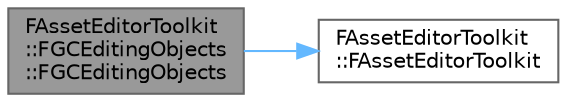 digraph "FAssetEditorToolkit::FGCEditingObjects::FGCEditingObjects"
{
 // INTERACTIVE_SVG=YES
 // LATEX_PDF_SIZE
  bgcolor="transparent";
  edge [fontname=Helvetica,fontsize=10,labelfontname=Helvetica,labelfontsize=10];
  node [fontname=Helvetica,fontsize=10,shape=box,height=0.2,width=0.4];
  rankdir="LR";
  Node1 [id="Node000001",label="FAssetEditorToolkit\l::FGCEditingObjects\l::FGCEditingObjects",height=0.2,width=0.4,color="gray40", fillcolor="grey60", style="filled", fontcolor="black",tooltip=" "];
  Node1 -> Node2 [id="edge1_Node000001_Node000002",color="steelblue1",style="solid",tooltip=" "];
  Node2 [id="Node000002",label="FAssetEditorToolkit\l::FAssetEditorToolkit",height=0.2,width=0.4,color="grey40", fillcolor="white", style="filled",URL="$d2/d72/classFAssetEditorToolkit.html#a04ef2fef3197686f4299737839577fbf",tooltip="Default constructor."];
}
